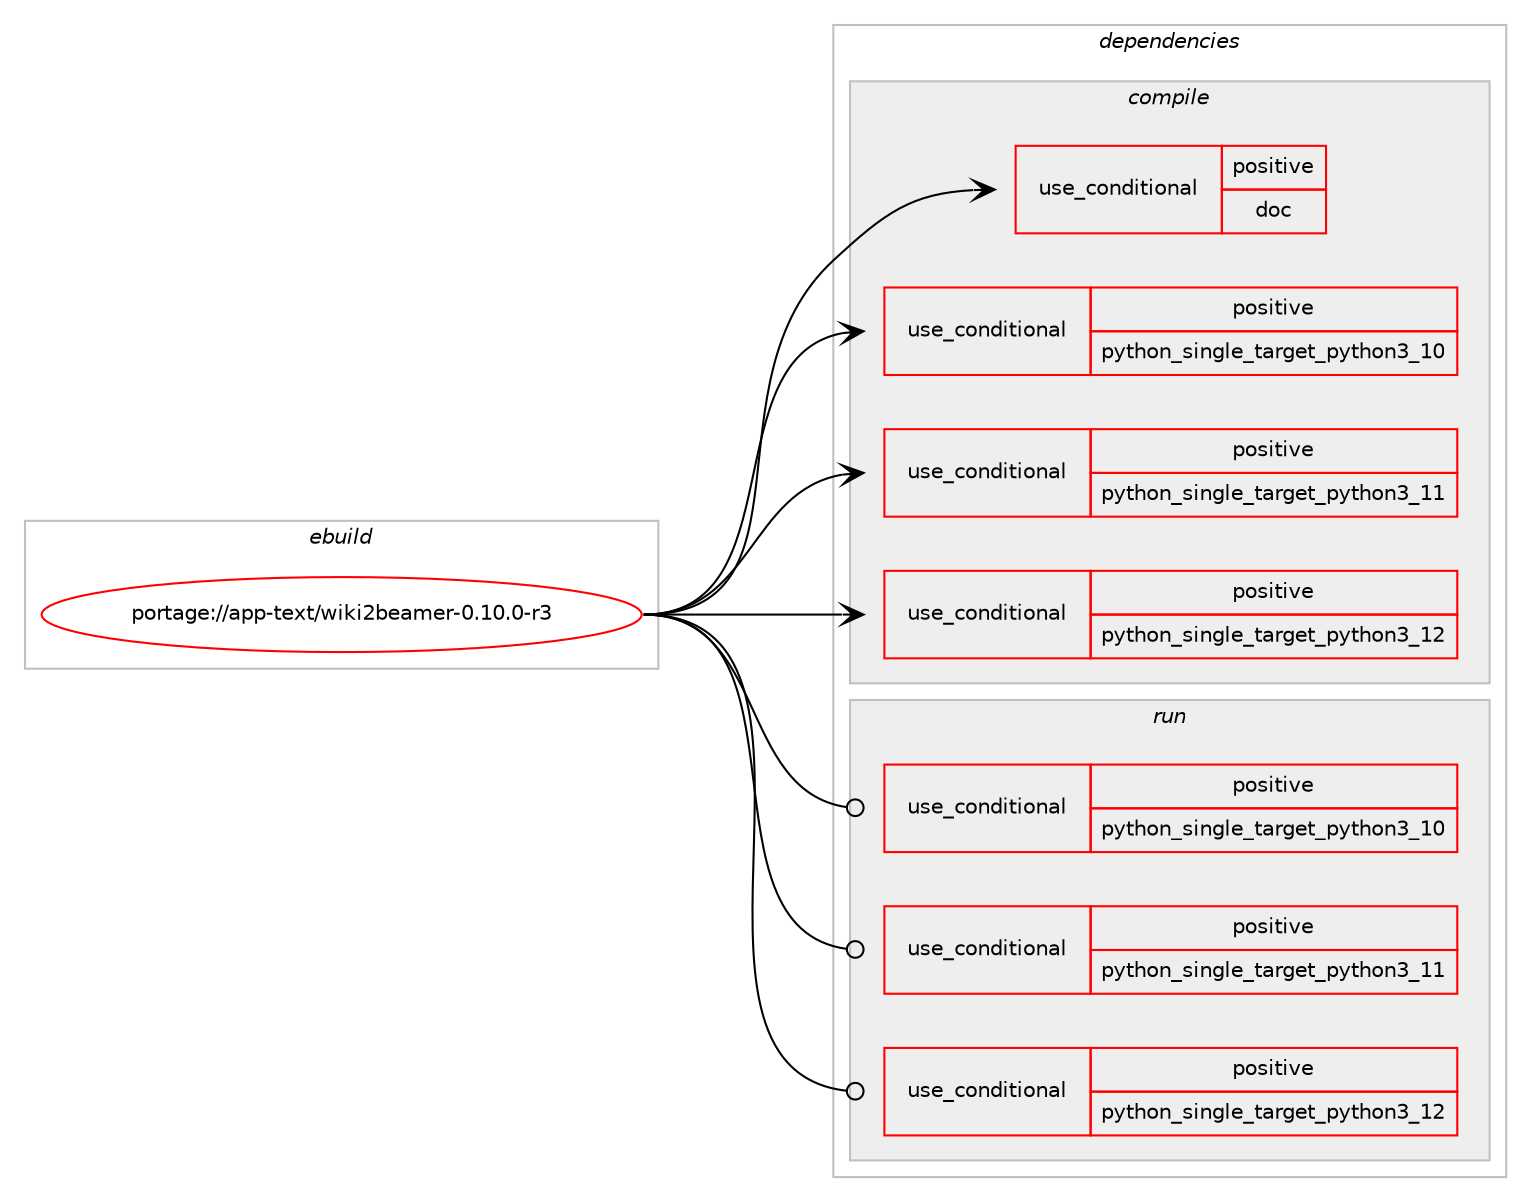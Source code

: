 digraph prolog {

# *************
# Graph options
# *************

newrank=true;
concentrate=true;
compound=true;
graph [rankdir=LR,fontname=Helvetica,fontsize=10,ranksep=1.5];#, ranksep=2.5, nodesep=0.2];
edge  [arrowhead=vee];
node  [fontname=Helvetica,fontsize=10];

# **********
# The ebuild
# **********

subgraph cluster_leftcol {
color=gray;
rank=same;
label=<<i>ebuild</i>>;
id [label="portage://app-text/wiki2beamer-0.10.0-r3", color=red, width=4, href="../app-text/wiki2beamer-0.10.0-r3.svg"];
}

# ****************
# The dependencies
# ****************

subgraph cluster_midcol {
color=gray;
label=<<i>dependencies</i>>;
subgraph cluster_compile {
fillcolor="#eeeeee";
style=filled;
label=<<i>compile</i>>;
subgraph cond15755 {
dependency27084 [label=<<TABLE BORDER="0" CELLBORDER="1" CELLSPACING="0" CELLPADDING="4"><TR><TD ROWSPAN="3" CELLPADDING="10">use_conditional</TD></TR><TR><TD>positive</TD></TR><TR><TD>doc</TD></TR></TABLE>>, shape=none, color=red];
# *** BEGIN UNKNOWN DEPENDENCY TYPE (TODO) ***
# dependency27084 -> package_dependency(portage://app-text/wiki2beamer-0.10.0-r3,install,no,dev-ruby,asciidoctor,none,[,,],[],[])
# *** END UNKNOWN DEPENDENCY TYPE (TODO) ***

}
id:e -> dependency27084:w [weight=20,style="solid",arrowhead="vee"];
subgraph cond15756 {
dependency27085 [label=<<TABLE BORDER="0" CELLBORDER="1" CELLSPACING="0" CELLPADDING="4"><TR><TD ROWSPAN="3" CELLPADDING="10">use_conditional</TD></TR><TR><TD>positive</TD></TR><TR><TD>python_single_target_python3_10</TD></TR></TABLE>>, shape=none, color=red];
# *** BEGIN UNKNOWN DEPENDENCY TYPE (TODO) ***
# dependency27085 -> package_dependency(portage://app-text/wiki2beamer-0.10.0-r3,install,no,dev-lang,python,none,[,,],[slot(3.10)],[])
# *** END UNKNOWN DEPENDENCY TYPE (TODO) ***

}
id:e -> dependency27085:w [weight=20,style="solid",arrowhead="vee"];
subgraph cond15757 {
dependency27086 [label=<<TABLE BORDER="0" CELLBORDER="1" CELLSPACING="0" CELLPADDING="4"><TR><TD ROWSPAN="3" CELLPADDING="10">use_conditional</TD></TR><TR><TD>positive</TD></TR><TR><TD>python_single_target_python3_11</TD></TR></TABLE>>, shape=none, color=red];
# *** BEGIN UNKNOWN DEPENDENCY TYPE (TODO) ***
# dependency27086 -> package_dependency(portage://app-text/wiki2beamer-0.10.0-r3,install,no,dev-lang,python,none,[,,],[slot(3.11)],[])
# *** END UNKNOWN DEPENDENCY TYPE (TODO) ***

}
id:e -> dependency27086:w [weight=20,style="solid",arrowhead="vee"];
subgraph cond15758 {
dependency27087 [label=<<TABLE BORDER="0" CELLBORDER="1" CELLSPACING="0" CELLPADDING="4"><TR><TD ROWSPAN="3" CELLPADDING="10">use_conditional</TD></TR><TR><TD>positive</TD></TR><TR><TD>python_single_target_python3_12</TD></TR></TABLE>>, shape=none, color=red];
# *** BEGIN UNKNOWN DEPENDENCY TYPE (TODO) ***
# dependency27087 -> package_dependency(portage://app-text/wiki2beamer-0.10.0-r3,install,no,dev-lang,python,none,[,,],[slot(3.12)],[])
# *** END UNKNOWN DEPENDENCY TYPE (TODO) ***

}
id:e -> dependency27087:w [weight=20,style="solid",arrowhead="vee"];
# *** BEGIN UNKNOWN DEPENDENCY TYPE (TODO) ***
# id -> package_dependency(portage://app-text/wiki2beamer-0.10.0-r3,install,no,app-arch,unzip,none,[,,],[],[])
# *** END UNKNOWN DEPENDENCY TYPE (TODO) ***

}
subgraph cluster_compileandrun {
fillcolor="#eeeeee";
style=filled;
label=<<i>compile and run</i>>;
}
subgraph cluster_run {
fillcolor="#eeeeee";
style=filled;
label=<<i>run</i>>;
subgraph cond15759 {
dependency27088 [label=<<TABLE BORDER="0" CELLBORDER="1" CELLSPACING="0" CELLPADDING="4"><TR><TD ROWSPAN="3" CELLPADDING="10">use_conditional</TD></TR><TR><TD>positive</TD></TR><TR><TD>python_single_target_python3_10</TD></TR></TABLE>>, shape=none, color=red];
# *** BEGIN UNKNOWN DEPENDENCY TYPE (TODO) ***
# dependency27088 -> package_dependency(portage://app-text/wiki2beamer-0.10.0-r3,run,no,dev-lang,python,none,[,,],[slot(3.10)],[])
# *** END UNKNOWN DEPENDENCY TYPE (TODO) ***

}
id:e -> dependency27088:w [weight=20,style="solid",arrowhead="odot"];
subgraph cond15760 {
dependency27089 [label=<<TABLE BORDER="0" CELLBORDER="1" CELLSPACING="0" CELLPADDING="4"><TR><TD ROWSPAN="3" CELLPADDING="10">use_conditional</TD></TR><TR><TD>positive</TD></TR><TR><TD>python_single_target_python3_11</TD></TR></TABLE>>, shape=none, color=red];
# *** BEGIN UNKNOWN DEPENDENCY TYPE (TODO) ***
# dependency27089 -> package_dependency(portage://app-text/wiki2beamer-0.10.0-r3,run,no,dev-lang,python,none,[,,],[slot(3.11)],[])
# *** END UNKNOWN DEPENDENCY TYPE (TODO) ***

}
id:e -> dependency27089:w [weight=20,style="solid",arrowhead="odot"];
subgraph cond15761 {
dependency27090 [label=<<TABLE BORDER="0" CELLBORDER="1" CELLSPACING="0" CELLPADDING="4"><TR><TD ROWSPAN="3" CELLPADDING="10">use_conditional</TD></TR><TR><TD>positive</TD></TR><TR><TD>python_single_target_python3_12</TD></TR></TABLE>>, shape=none, color=red];
# *** BEGIN UNKNOWN DEPENDENCY TYPE (TODO) ***
# dependency27090 -> package_dependency(portage://app-text/wiki2beamer-0.10.0-r3,run,no,dev-lang,python,none,[,,],[slot(3.12)],[])
# *** END UNKNOWN DEPENDENCY TYPE (TODO) ***

}
id:e -> dependency27090:w [weight=20,style="solid",arrowhead="odot"];
}
}

# **************
# The candidates
# **************

subgraph cluster_choices {
rank=same;
color=gray;
label=<<i>candidates</i>>;

}

}

